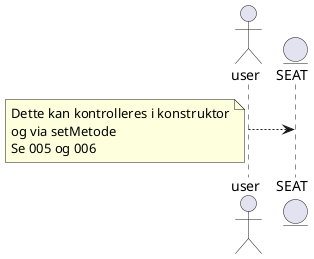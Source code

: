 @startuml

actor user
entity SEAT

user --> SEAT:
note left
	Dette kan kontrolleres i konstruktor
	og via setMetode
	Se 005 og 006
end note

@enduml